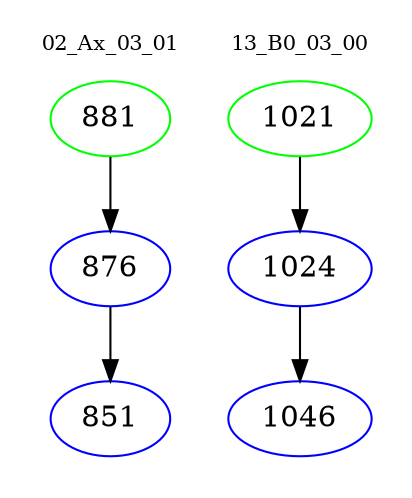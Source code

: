 digraph{
subgraph cluster_0 {
color = white
label = "02_Ax_03_01";
fontsize=10;
T0_881 [label="881", color="green"]
T0_881 -> T0_876 [color="black"]
T0_876 [label="876", color="blue"]
T0_876 -> T0_851 [color="black"]
T0_851 [label="851", color="blue"]
}
subgraph cluster_1 {
color = white
label = "13_B0_03_00";
fontsize=10;
T1_1021 [label="1021", color="green"]
T1_1021 -> T1_1024 [color="black"]
T1_1024 [label="1024", color="blue"]
T1_1024 -> T1_1046 [color="black"]
T1_1046 [label="1046", color="blue"]
}
}
